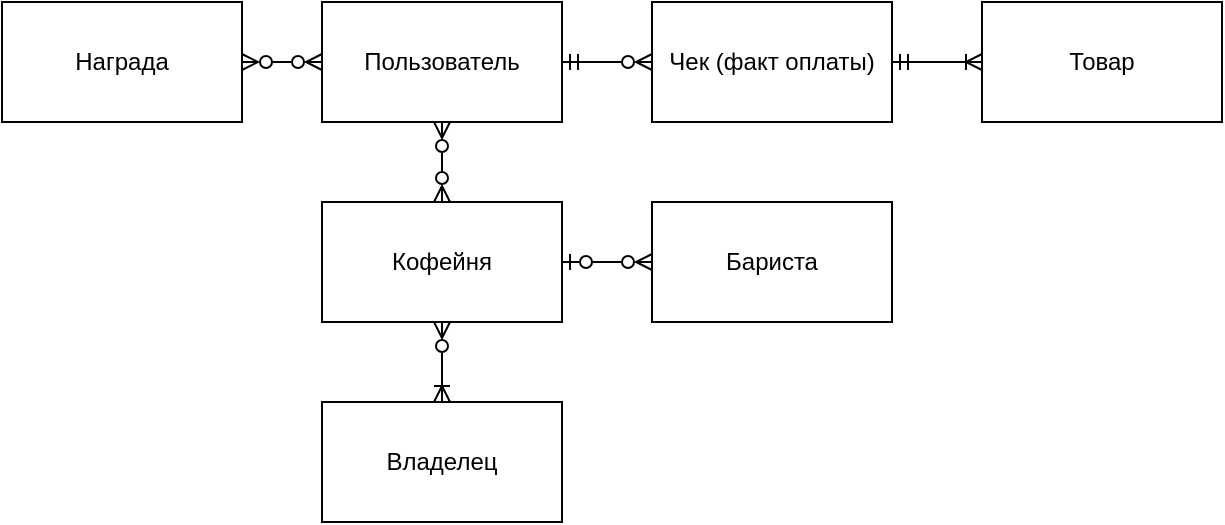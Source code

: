 <mxfile version="21.5.2" type="device">
  <diagram id="R2lEEEUBdFMjLlhIrx00" name="Page-1">
    <mxGraphModel dx="1101" dy="507" grid="1" gridSize="10" guides="1" tooltips="1" connect="1" arrows="1" fold="1" page="1" pageScale="1" pageWidth="850" pageHeight="1100" math="0" shadow="0" extFonts="Permanent Marker^https://fonts.googleapis.com/css?family=Permanent+Marker">
      <root>
        <mxCell id="0" />
        <mxCell id="1" parent="0" />
        <mxCell id="u6c7SbDtrNOStJkiOF8Q-9" style="edgeStyle=orthogonalEdgeStyle;rounded=0;orthogonalLoop=1;jettySize=auto;html=1;entryX=0;entryY=0.5;entryDx=0;entryDy=0;endArrow=ERzeroToMany;endFill=0;startArrow=ERmandOne;startFill=0;" edge="1" parent="1" source="u6c7SbDtrNOStJkiOF8Q-1" target="u6c7SbDtrNOStJkiOF8Q-3">
          <mxGeometry relative="1" as="geometry" />
        </mxCell>
        <mxCell id="u6c7SbDtrNOStJkiOF8Q-1" value="Пользователь" style="rounded=0;whiteSpace=wrap;html=1;" vertex="1" parent="1">
          <mxGeometry x="280" y="130" width="120" height="60" as="geometry" />
        </mxCell>
        <mxCell id="u6c7SbDtrNOStJkiOF8Q-10" style="edgeStyle=orthogonalEdgeStyle;rounded=0;orthogonalLoop=1;jettySize=auto;html=1;entryX=0.5;entryY=1;entryDx=0;entryDy=0;endArrow=ERzeroToMany;endFill=0;startArrow=ERzeroToMany;startFill=0;" edge="1" parent="1" source="u6c7SbDtrNOStJkiOF8Q-2" target="u6c7SbDtrNOStJkiOF8Q-1">
          <mxGeometry relative="1" as="geometry" />
        </mxCell>
        <mxCell id="u6c7SbDtrNOStJkiOF8Q-2" value="Кофейня" style="rounded=0;whiteSpace=wrap;html=1;" vertex="1" parent="1">
          <mxGeometry x="280" y="230" width="120" height="60" as="geometry" />
        </mxCell>
        <mxCell id="u6c7SbDtrNOStJkiOF8Q-8" style="edgeStyle=orthogonalEdgeStyle;rounded=0;orthogonalLoop=1;jettySize=auto;html=1;entryX=0;entryY=0.5;entryDx=0;entryDy=0;endArrow=ERoneToMany;endFill=0;startArrow=ERmandOne;startFill=0;" edge="1" parent="1" source="u6c7SbDtrNOStJkiOF8Q-3" target="u6c7SbDtrNOStJkiOF8Q-7">
          <mxGeometry relative="1" as="geometry" />
        </mxCell>
        <mxCell id="u6c7SbDtrNOStJkiOF8Q-3" value="Чек (факт оплаты)" style="rounded=0;whiteSpace=wrap;html=1;" vertex="1" parent="1">
          <mxGeometry x="445" y="130" width="120" height="60" as="geometry" />
        </mxCell>
        <mxCell id="u6c7SbDtrNOStJkiOF8Q-11" style="edgeStyle=orthogonalEdgeStyle;rounded=0;orthogonalLoop=1;jettySize=auto;html=1;entryX=1;entryY=0.5;entryDx=0;entryDy=0;endArrow=ERzeroToOne;endFill=0;startArrow=ERzeroToMany;startFill=0;" edge="1" parent="1" source="u6c7SbDtrNOStJkiOF8Q-4" target="u6c7SbDtrNOStJkiOF8Q-2">
          <mxGeometry relative="1" as="geometry" />
        </mxCell>
        <mxCell id="u6c7SbDtrNOStJkiOF8Q-4" value="Бариста" style="rounded=0;whiteSpace=wrap;html=1;" vertex="1" parent="1">
          <mxGeometry x="445" y="230" width="120" height="60" as="geometry" />
        </mxCell>
        <mxCell id="u6c7SbDtrNOStJkiOF8Q-12" style="edgeStyle=orthogonalEdgeStyle;rounded=0;orthogonalLoop=1;jettySize=auto;html=1;entryX=0.5;entryY=1;entryDx=0;entryDy=0;endArrow=ERzeroToMany;endFill=0;startArrow=ERoneToMany;startFill=0;" edge="1" parent="1" source="u6c7SbDtrNOStJkiOF8Q-5" target="u6c7SbDtrNOStJkiOF8Q-2">
          <mxGeometry relative="1" as="geometry" />
        </mxCell>
        <mxCell id="u6c7SbDtrNOStJkiOF8Q-5" value="Владелец" style="rounded=0;whiteSpace=wrap;html=1;" vertex="1" parent="1">
          <mxGeometry x="280" y="330" width="120" height="60" as="geometry" />
        </mxCell>
        <mxCell id="u6c7SbDtrNOStJkiOF8Q-13" style="edgeStyle=orthogonalEdgeStyle;rounded=0;orthogonalLoop=1;jettySize=auto;html=1;entryX=0;entryY=0.5;entryDx=0;entryDy=0;startArrow=ERzeroToMany;startFill=0;endArrow=ERzeroToMany;endFill=0;" edge="1" parent="1" source="u6c7SbDtrNOStJkiOF8Q-6" target="u6c7SbDtrNOStJkiOF8Q-1">
          <mxGeometry relative="1" as="geometry" />
        </mxCell>
        <mxCell id="u6c7SbDtrNOStJkiOF8Q-6" value="Награда" style="rounded=0;whiteSpace=wrap;html=1;" vertex="1" parent="1">
          <mxGeometry x="120" y="130" width="120" height="60" as="geometry" />
        </mxCell>
        <mxCell id="u6c7SbDtrNOStJkiOF8Q-7" value="Товар" style="rounded=0;whiteSpace=wrap;html=1;" vertex="1" parent="1">
          <mxGeometry x="610" y="130" width="120" height="60" as="geometry" />
        </mxCell>
      </root>
    </mxGraphModel>
  </diagram>
</mxfile>
